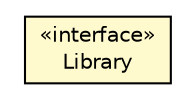 #!/usr/local/bin/dot
#
# Class diagram 
# Generated by UMLGraph version 5.2 (http://www.umlgraph.org/)
#

digraph G {
	edge [fontname="Helvetica",fontsize=10,labelfontname="Helvetica",labelfontsize=10];
	node [fontname="Helvetica",fontsize=10,shape=plaintext];
	nodesep=0.25;
	ranksep=0.5;
	// it.unica.foresee.libraries.interfaces.Library
	c896 [label=<<table title="it.unica.foresee.libraries.interfaces.Library" border="0" cellborder="1" cellspacing="0" cellpadding="2" port="p" bgcolor="lemonChiffon" href="./Library.html">
		<tr><td><table border="0" cellspacing="0" cellpadding="1">
<tr><td align="center" balign="center"> &#171;interface&#187; </td></tr>
<tr><td align="center" balign="center"> Library </td></tr>
		</table></td></tr>
		</table>>, fontname="Helvetica", fontcolor="black", fontsize=10.0];
}

